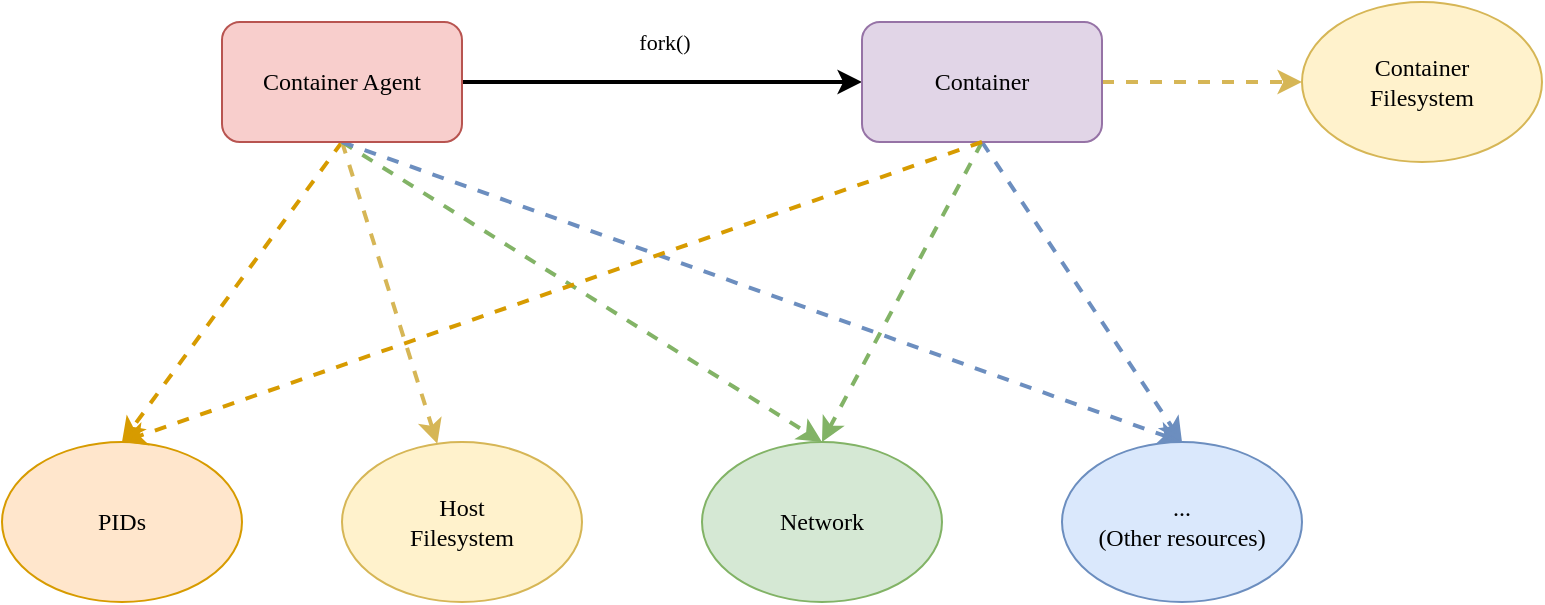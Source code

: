 <mxfile version="14.3.1" type="browser"><diagram id="us7jMorgACai6UIz_hdo" name="Page-1"><mxGraphModel dx="1186" dy="796" grid="1" gridSize="10" guides="1" tooltips="1" connect="1" arrows="1" fold="1" page="1" pageScale="1" pageWidth="850" pageHeight="1100" math="0" shadow="0"><root><mxCell id="0"/><mxCell id="1" parent="0"/><mxCell id="QGTaGYWnxA1qaAHYq4QV-8" style="orthogonalLoop=1;jettySize=auto;html=1;exitX=0.5;exitY=1;exitDx=0;exitDy=0;rounded=0;strokeWidth=2;dashed=1;fillColor=#ffe6cc;strokeColor=#d79b00;entryX=0.5;entryY=0;entryDx=0;entryDy=0;" parent="1" source="QGTaGYWnxA1qaAHYq4QV-2" target="QGTaGYWnxA1qaAHYq4QV-4" edge="1"><mxGeometry relative="1" as="geometry"/></mxCell><mxCell id="QGTaGYWnxA1qaAHYq4QV-10" style="edgeStyle=none;rounded=0;orthogonalLoop=1;jettySize=auto;html=1;exitX=0.5;exitY=1;exitDx=0;exitDy=0;dashed=1;strokeWidth=2;fillColor=#fff2cc;strokeColor=#d6b656;" parent="1" source="QGTaGYWnxA1qaAHYq4QV-2" target="QGTaGYWnxA1qaAHYq4QV-6" edge="1"><mxGeometry relative="1" as="geometry"/></mxCell><mxCell id="QGTaGYWnxA1qaAHYq4QV-12" style="edgeStyle=none;rounded=0;orthogonalLoop=1;jettySize=auto;html=1;exitX=0.5;exitY=1;exitDx=0;exitDy=0;entryX=0.5;entryY=0;entryDx=0;entryDy=0;dashed=1;strokeWidth=2;fillColor=#d5e8d4;strokeColor=#82b366;" parent="1" source="QGTaGYWnxA1qaAHYq4QV-2" target="QGTaGYWnxA1qaAHYq4QV-5" edge="1"><mxGeometry relative="1" as="geometry"/></mxCell><mxCell id="QGTaGYWnxA1qaAHYq4QV-14" style="edgeStyle=none;rounded=0;orthogonalLoop=1;jettySize=auto;html=1;exitX=0.5;exitY=1;exitDx=0;exitDy=0;entryX=0.5;entryY=0;entryDx=0;entryDy=0;dashed=1;strokeWidth=2;fillColor=#dae8fc;strokeColor=#6c8ebf;" parent="1" source="QGTaGYWnxA1qaAHYq4QV-2" target="QGTaGYWnxA1qaAHYq4QV-7" edge="1"><mxGeometry relative="1" as="geometry"/></mxCell><mxCell id="QGTaGYWnxA1qaAHYq4QV-16" style="edgeStyle=none;rounded=0;orthogonalLoop=1;jettySize=auto;html=1;exitX=1;exitY=0.5;exitDx=0;exitDy=0;entryX=0;entryY=0.5;entryDx=0;entryDy=0;strokeWidth=2;" parent="1" source="QGTaGYWnxA1qaAHYq4QV-2" target="QGTaGYWnxA1qaAHYq4QV-3" edge="1"><mxGeometry relative="1" as="geometry"/></mxCell><mxCell id="QGTaGYWnxA1qaAHYq4QV-17" value="&lt;font face=&quot;Comic Sans MS&quot;&gt;fork()&lt;/font&gt;" style="edgeLabel;html=1;align=center;verticalAlign=middle;resizable=0;points=[];" parent="QGTaGYWnxA1qaAHYq4QV-16" vertex="1" connectable="0"><mxGeometry x="-0.252" y="-3" relative="1" as="geometry"><mxPoint x="25.71" y="-23" as="offset"/></mxGeometry></mxCell><mxCell id="QGTaGYWnxA1qaAHYq4QV-2" value="&lt;font face=&quot;Comic Sans MS&quot;&gt;Container Agent&lt;/font&gt;" style="rounded=1;whiteSpace=wrap;html=1;fillColor=#f8cecc;strokeColor=#b85450;" parent="1" vertex="1"><mxGeometry x="150" y="50" width="120" height="60" as="geometry"/></mxCell><mxCell id="QGTaGYWnxA1qaAHYq4QV-11" style="edgeStyle=none;rounded=0;orthogonalLoop=1;jettySize=auto;html=1;exitX=1;exitY=0.5;exitDx=0;exitDy=0;entryX=0;entryY=0.5;entryDx=0;entryDy=0;dashed=1;strokeWidth=2;fillColor=#fff2cc;strokeColor=#d6b656;" parent="1" source="QGTaGYWnxA1qaAHYq4QV-3" target="NhqUy3xsOILpPx4r2InN-1" edge="1"><mxGeometry relative="1" as="geometry"/></mxCell><mxCell id="QGTaGYWnxA1qaAHYq4QV-13" style="edgeStyle=none;rounded=0;orthogonalLoop=1;jettySize=auto;html=1;exitX=0.5;exitY=1;exitDx=0;exitDy=0;entryX=0.5;entryY=0;entryDx=0;entryDy=0;dashed=1;strokeWidth=2;fillColor=#d5e8d4;strokeColor=#82b366;" parent="1" source="QGTaGYWnxA1qaAHYq4QV-3" target="QGTaGYWnxA1qaAHYq4QV-5" edge="1"><mxGeometry relative="1" as="geometry"/></mxCell><mxCell id="QGTaGYWnxA1qaAHYq4QV-15" style="edgeStyle=none;rounded=0;orthogonalLoop=1;jettySize=auto;html=1;exitX=0.5;exitY=1;exitDx=0;exitDy=0;entryX=0.5;entryY=0;entryDx=0;entryDy=0;dashed=1;strokeWidth=2;fillColor=#dae8fc;strokeColor=#6c8ebf;" parent="1" source="QGTaGYWnxA1qaAHYq4QV-3" target="QGTaGYWnxA1qaAHYq4QV-7" edge="1"><mxGeometry relative="1" as="geometry"/></mxCell><mxCell id="QGTaGYWnxA1qaAHYq4QV-3" value="&lt;font face=&quot;Comic Sans MS&quot;&gt;Container&lt;/font&gt;" style="rounded=1;whiteSpace=wrap;html=1;fillColor=#e1d5e7;strokeColor=#9673a6;" parent="1" vertex="1"><mxGeometry x="470" y="50" width="120" height="60" as="geometry"/></mxCell><mxCell id="QGTaGYWnxA1qaAHYq4QV-4" value="&lt;font face=&quot;Comic Sans MS&quot;&gt;PIDs&lt;/font&gt;" style="ellipse;whiteSpace=wrap;html=1;rounded=1;fillColor=#ffe6cc;strokeColor=#d79b00;" parent="1" vertex="1"><mxGeometry x="40" y="260" width="120" height="80" as="geometry"/></mxCell><mxCell id="QGTaGYWnxA1qaAHYq4QV-5" value="&lt;font face=&quot;Comic Sans MS&quot;&gt;Network&lt;/font&gt;" style="ellipse;whiteSpace=wrap;html=1;rounded=1;fillColor=#d5e8d4;strokeColor=#82b366;" parent="1" vertex="1"><mxGeometry x="390" y="260" width="120" height="80" as="geometry"/></mxCell><mxCell id="QGTaGYWnxA1qaAHYq4QV-6" value="&lt;font face=&quot;Comic Sans MS&quot;&gt;Host &lt;br&gt;Filesystem&lt;/font&gt;" style="ellipse;whiteSpace=wrap;html=1;rounded=1;fillColor=#fff2cc;strokeColor=#d6b656;" parent="1" vertex="1"><mxGeometry x="210" y="260" width="120" height="80" as="geometry"/></mxCell><mxCell id="QGTaGYWnxA1qaAHYq4QV-7" value="&lt;font face=&quot;Comic Sans MS&quot;&gt;... &lt;br&gt;(Other resources)&lt;/font&gt;" style="ellipse;whiteSpace=wrap;html=1;rounded=1;fillColor=#dae8fc;strokeColor=#6c8ebf;" parent="1" vertex="1"><mxGeometry x="570" y="260" width="120" height="80" as="geometry"/></mxCell><mxCell id="QGTaGYWnxA1qaAHYq4QV-9" style="orthogonalLoop=1;jettySize=auto;html=1;exitX=0.5;exitY=1;exitDx=0;exitDy=0;rounded=0;strokeWidth=2;dashed=1;fillColor=#ffe6cc;strokeColor=#d79b00;entryX=0.5;entryY=0;entryDx=0;entryDy=0;" parent="1" source="QGTaGYWnxA1qaAHYq4QV-3" target="QGTaGYWnxA1qaAHYq4QV-4" edge="1"><mxGeometry relative="1" as="geometry"><mxPoint x="230" y="180" as="sourcePoint"/><mxPoint x="130" y="270" as="targetPoint"/></mxGeometry></mxCell><mxCell id="NhqUy3xsOILpPx4r2InN-1" value="&lt;font face=&quot;Comic Sans MS&quot;&gt;Container&lt;br&gt;Filesystem&lt;/font&gt;" style="ellipse;whiteSpace=wrap;html=1;rounded=1;fillColor=#fff2cc;strokeColor=#d6b656;" parent="1" vertex="1"><mxGeometry x="690" y="40" width="120" height="80" as="geometry"/></mxCell></root></mxGraphModel></diagram></mxfile>